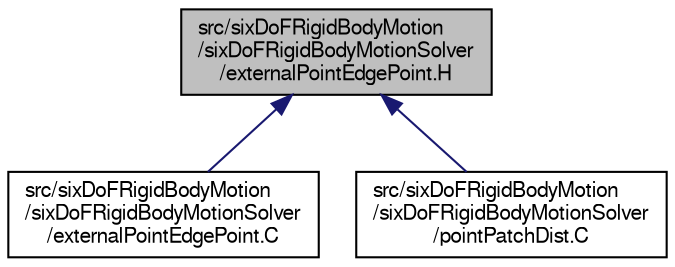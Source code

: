 digraph "src/sixDoFRigidBodyMotion/sixDoFRigidBodyMotionSolver/externalPointEdgePoint.H"
{
  bgcolor="transparent";
  edge [fontname="FreeSans",fontsize="10",labelfontname="FreeSans",labelfontsize="10"];
  node [fontname="FreeSans",fontsize="10",shape=record];
  Node1 [label="src/sixDoFRigidBodyMotion\l/sixDoFRigidBodyMotionSolver\l/externalPointEdgePoint.H",height=0.2,width=0.4,color="black", fillcolor="grey75", style="filled" fontcolor="black"];
  Node1 -> Node2 [dir="back",color="midnightblue",fontsize="10",style="solid",fontname="FreeSans"];
  Node2 [label="src/sixDoFRigidBodyMotion\l/sixDoFRigidBodyMotionSolver\l/externalPointEdgePoint.C",height=0.2,width=0.4,color="black",URL="$a09322.html"];
  Node1 -> Node3 [dir="back",color="midnightblue",fontsize="10",style="solid",fontname="FreeSans"];
  Node3 [label="src/sixDoFRigidBodyMotion\l/sixDoFRigidBodyMotionSolver\l/pointPatchDist.C",height=0.2,width=0.4,color="black",URL="$a09325.html"];
}
